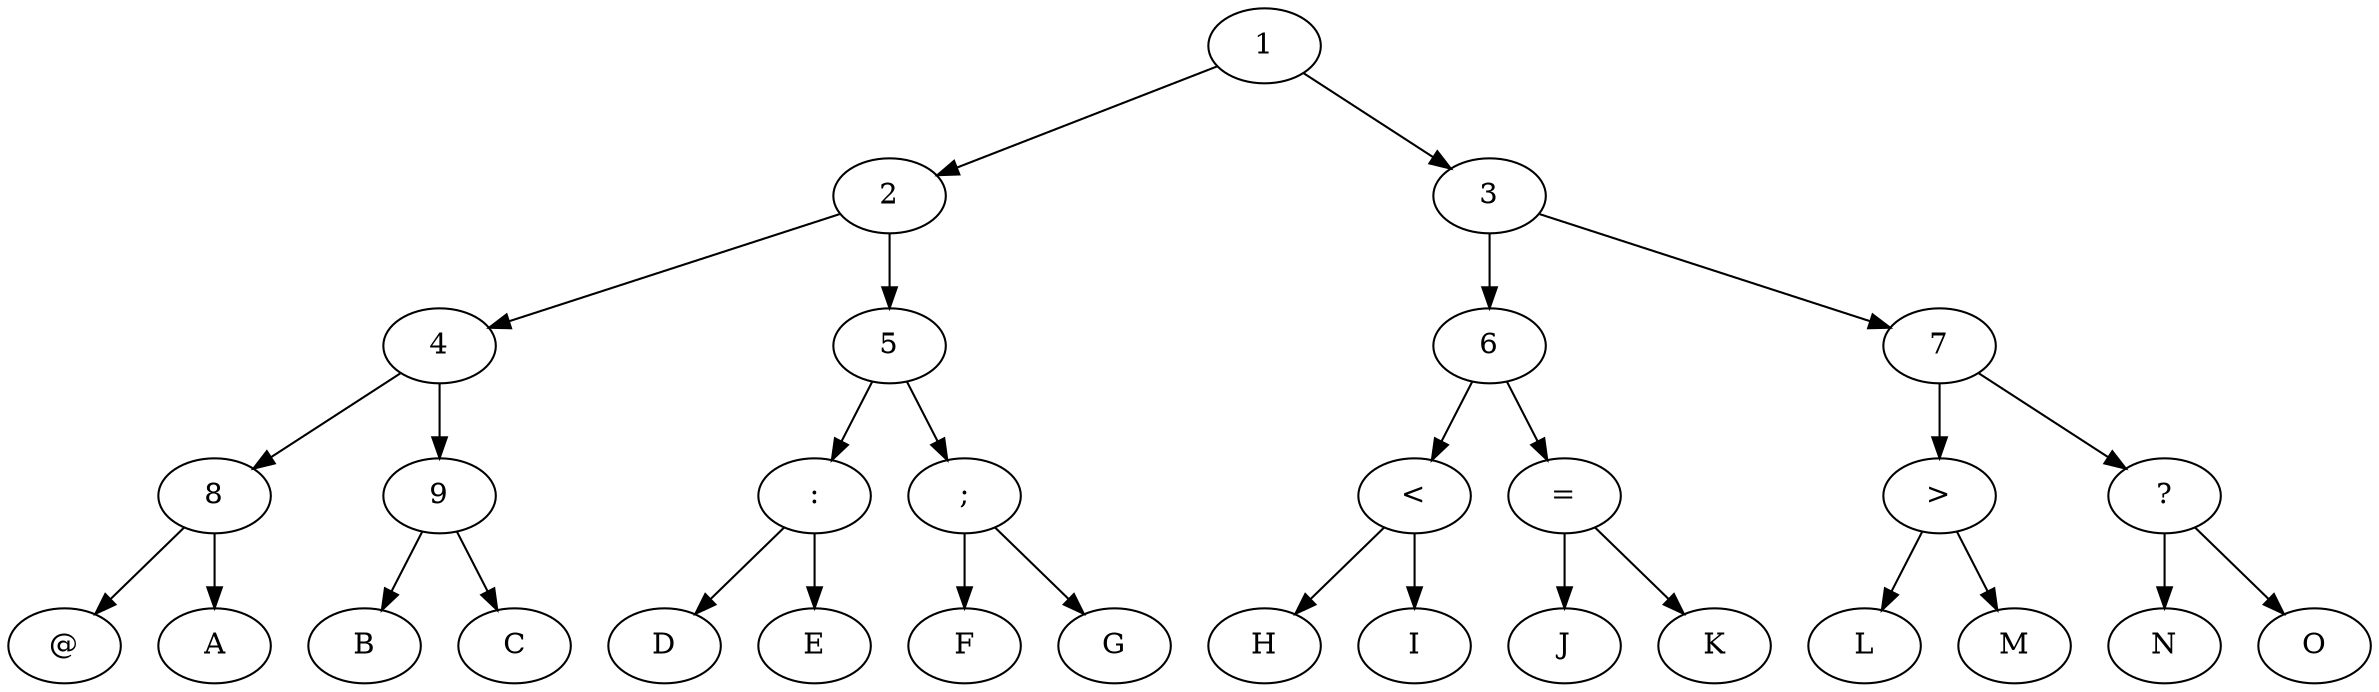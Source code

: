 digraph AST{
1[label="1"]
2[label="2"]
3[label="4"]
4[label="8"]
5[label="@"]
6[label="A"]
7[label="9"]
8[label="B"]
9[label="C"]
10[label="5"]
11[label=":"]
12[label="D"]
13[label="E"]
14[label=";"]
15[label="F"]
16[label="G"]
17[label="3"]
18[label="6"]
19[label="<"]
20[label="H"]
21[label="I"]
22[label="="]
23[label="J"]
24[label="K"]
25[label="7"]
26[label=">"]
27[label="L"]
28[label="M"]
29[label="?"]
30[label="N"]
31[label="O"]
1 -> 2
2 -> 3
3 -> 4
4 -> 5
4 -> 6
3 -> 7
7 -> 8
7 -> 9
2 -> 10
10 -> 11
11 -> 12
11 -> 13
10 -> 14
14 -> 15
14 -> 16
1 -> 17
17 -> 18
18 -> 19
19 -> 20
19 -> 21
18 -> 22
22 -> 23
22 -> 24
17 -> 25
25 -> 26
26 -> 27
26 -> 28
25 -> 29
29 -> 30
29 -> 31
}
